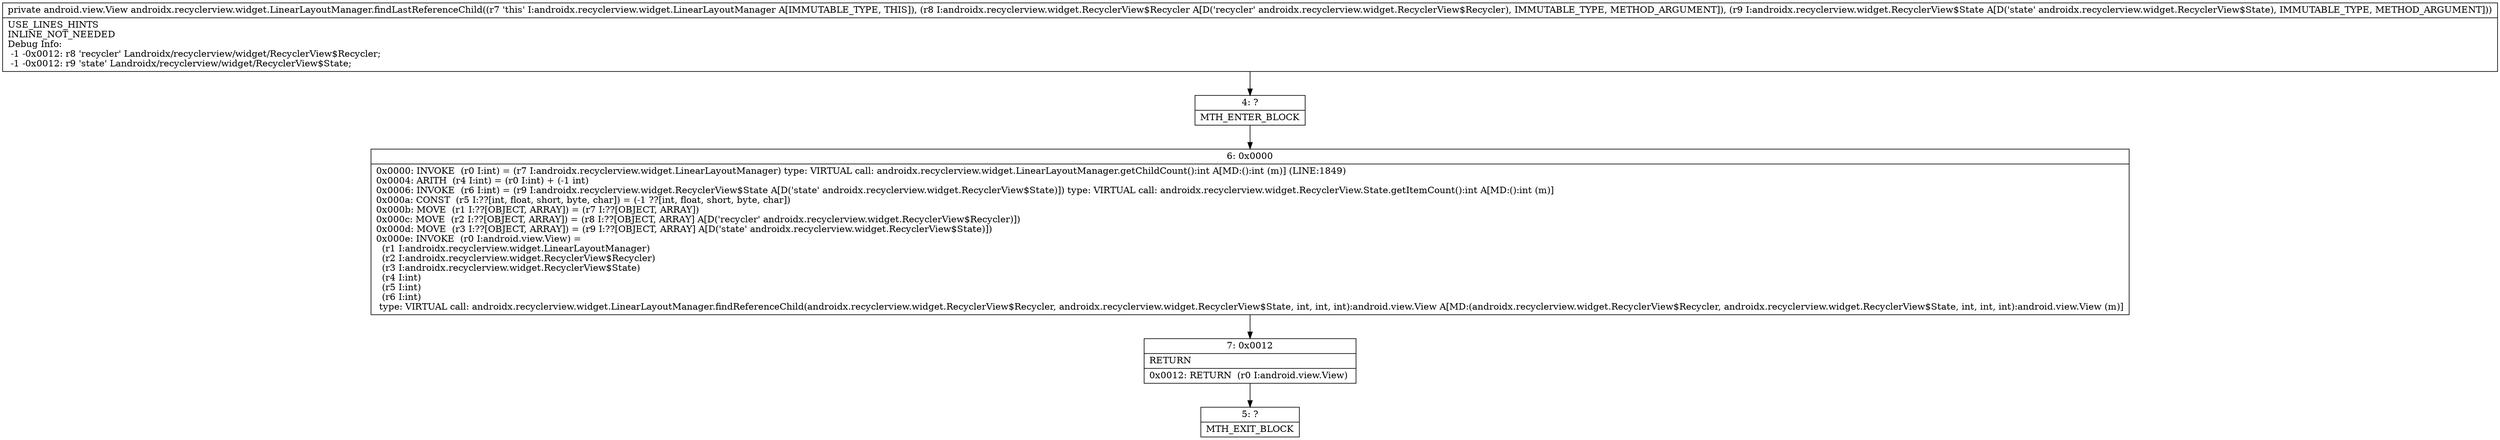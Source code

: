 digraph "CFG forandroidx.recyclerview.widget.LinearLayoutManager.findLastReferenceChild(Landroidx\/recyclerview\/widget\/RecyclerView$Recycler;Landroidx\/recyclerview\/widget\/RecyclerView$State;)Landroid\/view\/View;" {
Node_4 [shape=record,label="{4\:\ ?|MTH_ENTER_BLOCK\l}"];
Node_6 [shape=record,label="{6\:\ 0x0000|0x0000: INVOKE  (r0 I:int) = (r7 I:androidx.recyclerview.widget.LinearLayoutManager) type: VIRTUAL call: androidx.recyclerview.widget.LinearLayoutManager.getChildCount():int A[MD:():int (m)] (LINE:1849)\l0x0004: ARITH  (r4 I:int) = (r0 I:int) + (\-1 int) \l0x0006: INVOKE  (r6 I:int) = (r9 I:androidx.recyclerview.widget.RecyclerView$State A[D('state' androidx.recyclerview.widget.RecyclerView$State)]) type: VIRTUAL call: androidx.recyclerview.widget.RecyclerView.State.getItemCount():int A[MD:():int (m)]\l0x000a: CONST  (r5 I:??[int, float, short, byte, char]) = (\-1 ??[int, float, short, byte, char]) \l0x000b: MOVE  (r1 I:??[OBJECT, ARRAY]) = (r7 I:??[OBJECT, ARRAY]) \l0x000c: MOVE  (r2 I:??[OBJECT, ARRAY]) = (r8 I:??[OBJECT, ARRAY] A[D('recycler' androidx.recyclerview.widget.RecyclerView$Recycler)]) \l0x000d: MOVE  (r3 I:??[OBJECT, ARRAY]) = (r9 I:??[OBJECT, ARRAY] A[D('state' androidx.recyclerview.widget.RecyclerView$State)]) \l0x000e: INVOKE  (r0 I:android.view.View) = \l  (r1 I:androidx.recyclerview.widget.LinearLayoutManager)\l  (r2 I:androidx.recyclerview.widget.RecyclerView$Recycler)\l  (r3 I:androidx.recyclerview.widget.RecyclerView$State)\l  (r4 I:int)\l  (r5 I:int)\l  (r6 I:int)\l type: VIRTUAL call: androidx.recyclerview.widget.LinearLayoutManager.findReferenceChild(androidx.recyclerview.widget.RecyclerView$Recycler, androidx.recyclerview.widget.RecyclerView$State, int, int, int):android.view.View A[MD:(androidx.recyclerview.widget.RecyclerView$Recycler, androidx.recyclerview.widget.RecyclerView$State, int, int, int):android.view.View (m)]\l}"];
Node_7 [shape=record,label="{7\:\ 0x0012|RETURN\l|0x0012: RETURN  (r0 I:android.view.View) \l}"];
Node_5 [shape=record,label="{5\:\ ?|MTH_EXIT_BLOCK\l}"];
MethodNode[shape=record,label="{private android.view.View androidx.recyclerview.widget.LinearLayoutManager.findLastReferenceChild((r7 'this' I:androidx.recyclerview.widget.LinearLayoutManager A[IMMUTABLE_TYPE, THIS]), (r8 I:androidx.recyclerview.widget.RecyclerView$Recycler A[D('recycler' androidx.recyclerview.widget.RecyclerView$Recycler), IMMUTABLE_TYPE, METHOD_ARGUMENT]), (r9 I:androidx.recyclerview.widget.RecyclerView$State A[D('state' androidx.recyclerview.widget.RecyclerView$State), IMMUTABLE_TYPE, METHOD_ARGUMENT]))  | USE_LINES_HINTS\lINLINE_NOT_NEEDED\lDebug Info:\l  \-1 \-0x0012: r8 'recycler' Landroidx\/recyclerview\/widget\/RecyclerView$Recycler;\l  \-1 \-0x0012: r9 'state' Landroidx\/recyclerview\/widget\/RecyclerView$State;\l}"];
MethodNode -> Node_4;Node_4 -> Node_6;
Node_6 -> Node_7;
Node_7 -> Node_5;
}

